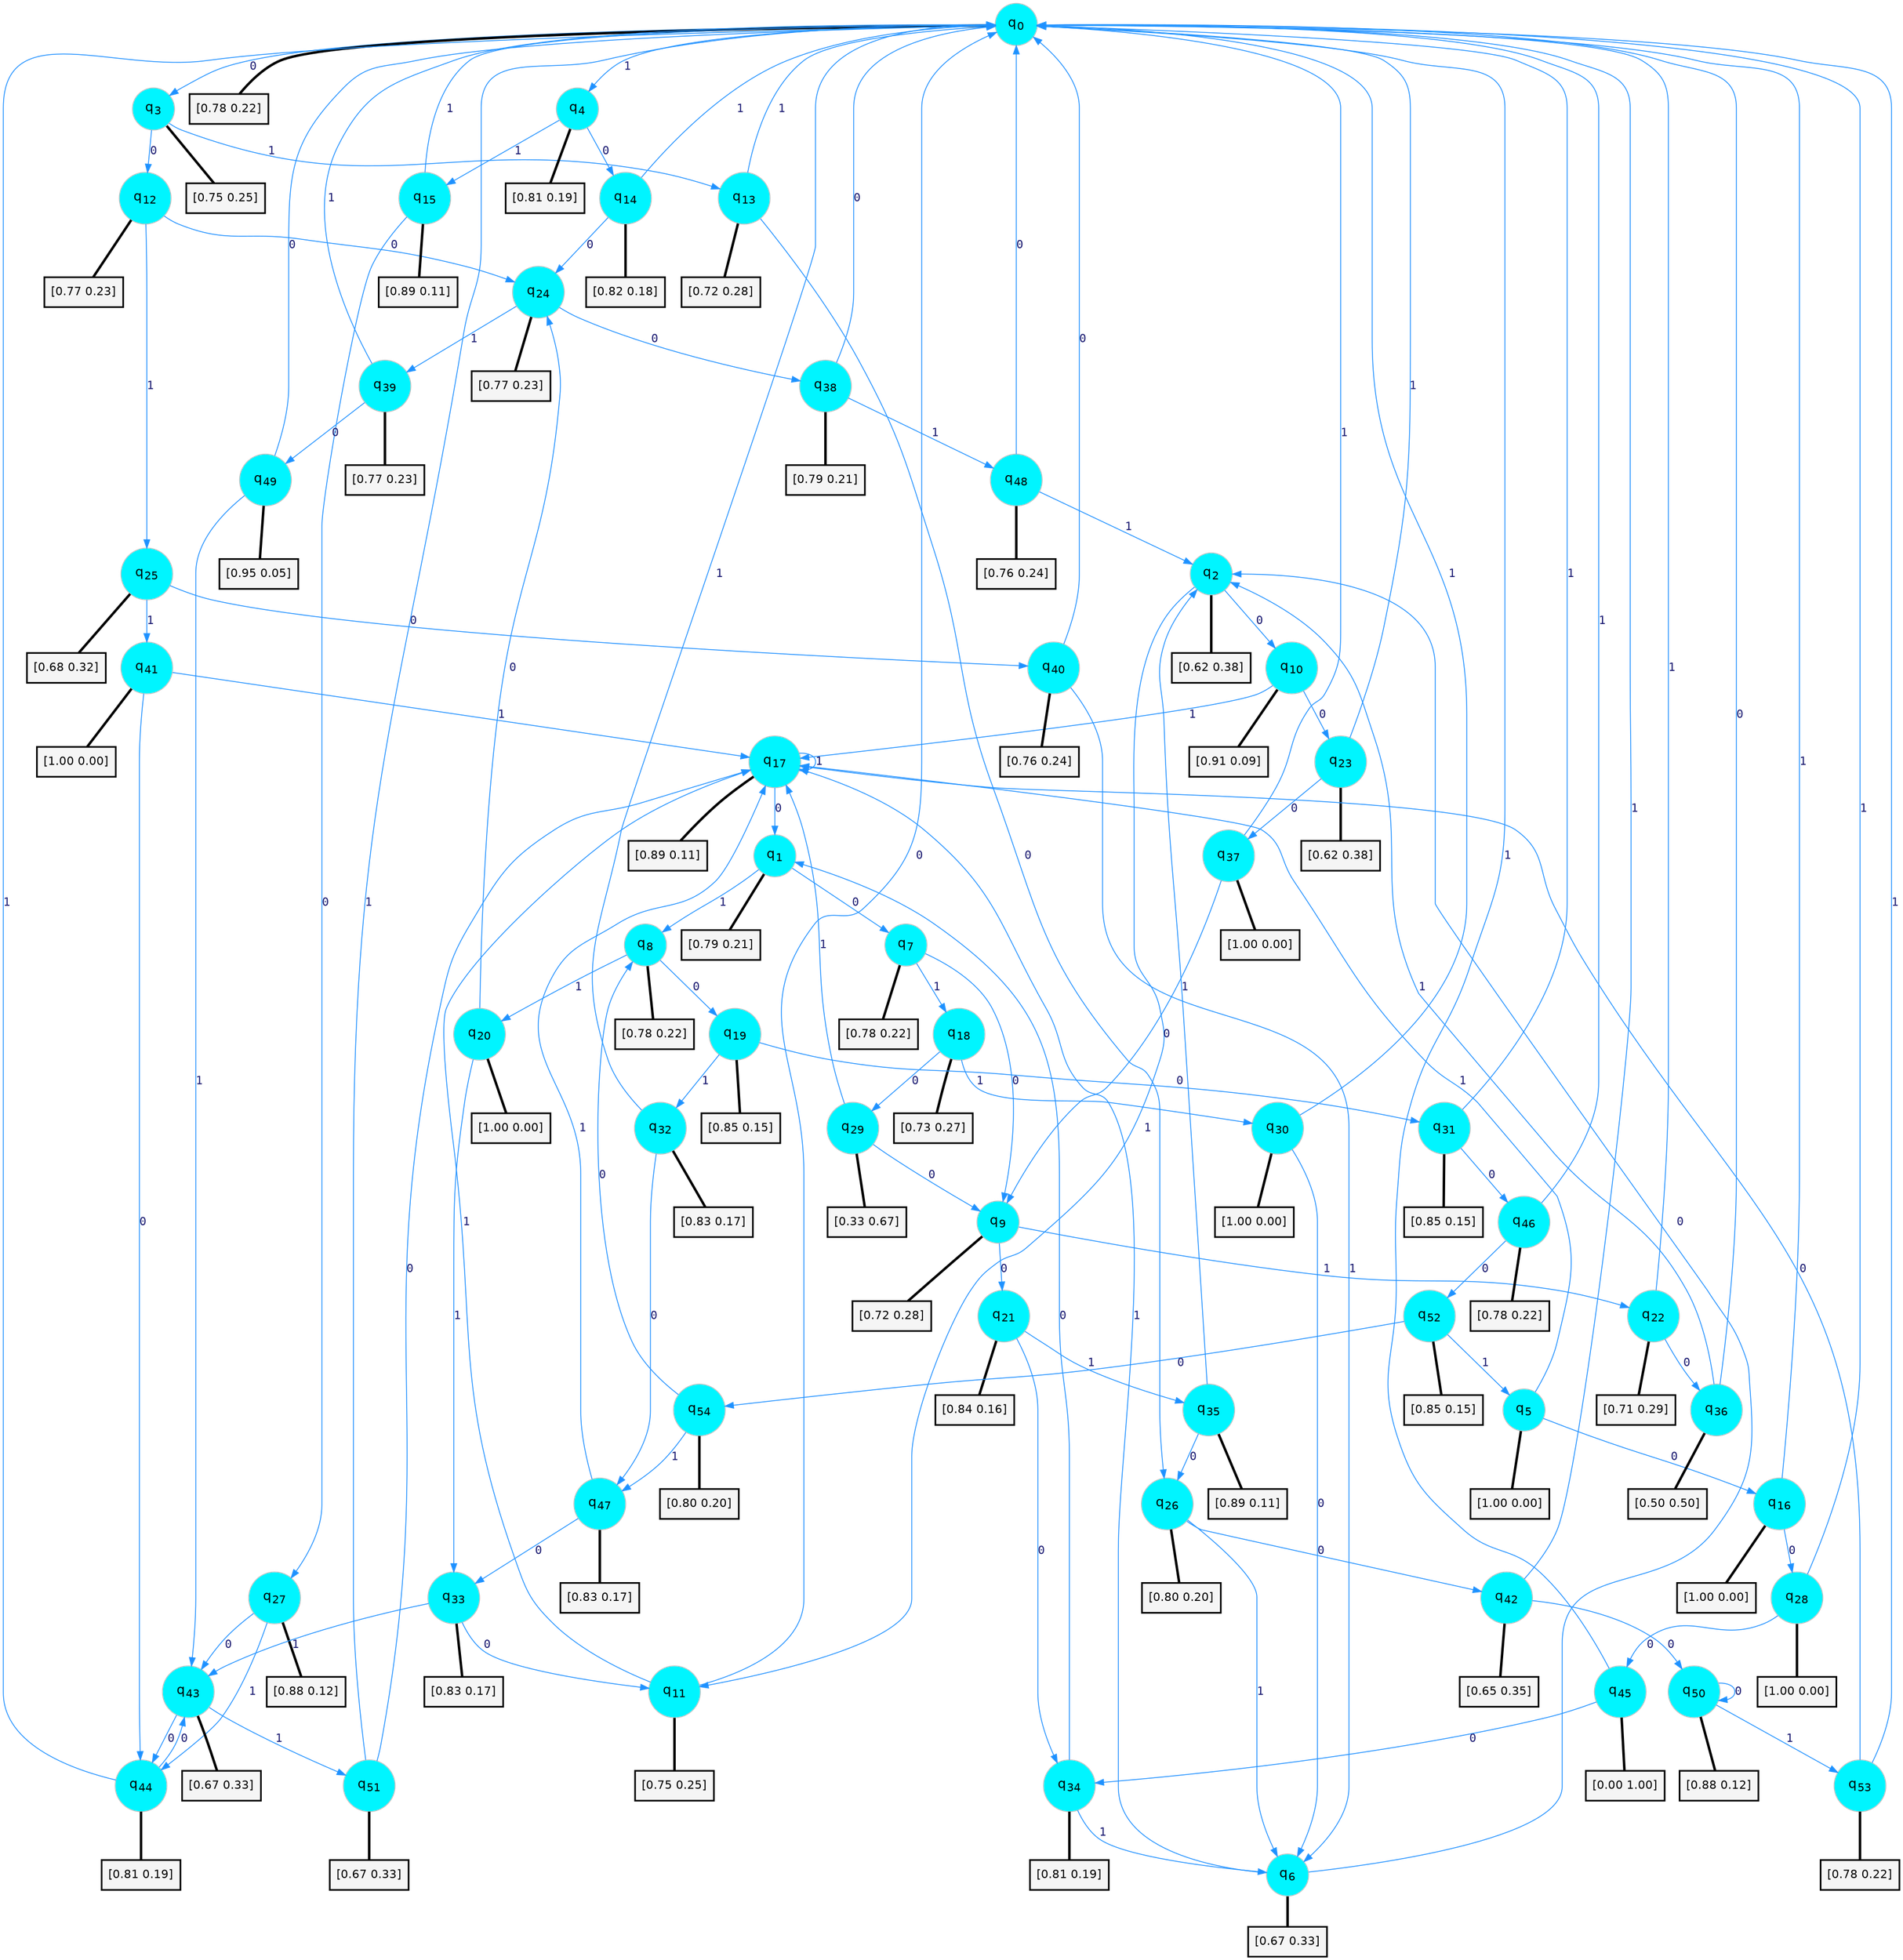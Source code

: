 digraph G {
graph [
bgcolor=transparent, dpi=300, rankdir=TD, size="40,25"];
node [
color=gray, fillcolor=turquoise1, fontcolor=black, fontname=Helvetica, fontsize=16, fontweight=bold, shape=circle, style=filled];
edge [
arrowsize=1, color=dodgerblue1, fontcolor=midnightblue, fontname=courier, fontweight=bold, penwidth=1, style=solid, weight=20];
0[label=<q<SUB>0</SUB>>];
1[label=<q<SUB>1</SUB>>];
2[label=<q<SUB>2</SUB>>];
3[label=<q<SUB>3</SUB>>];
4[label=<q<SUB>4</SUB>>];
5[label=<q<SUB>5</SUB>>];
6[label=<q<SUB>6</SUB>>];
7[label=<q<SUB>7</SUB>>];
8[label=<q<SUB>8</SUB>>];
9[label=<q<SUB>9</SUB>>];
10[label=<q<SUB>10</SUB>>];
11[label=<q<SUB>11</SUB>>];
12[label=<q<SUB>12</SUB>>];
13[label=<q<SUB>13</SUB>>];
14[label=<q<SUB>14</SUB>>];
15[label=<q<SUB>15</SUB>>];
16[label=<q<SUB>16</SUB>>];
17[label=<q<SUB>17</SUB>>];
18[label=<q<SUB>18</SUB>>];
19[label=<q<SUB>19</SUB>>];
20[label=<q<SUB>20</SUB>>];
21[label=<q<SUB>21</SUB>>];
22[label=<q<SUB>22</SUB>>];
23[label=<q<SUB>23</SUB>>];
24[label=<q<SUB>24</SUB>>];
25[label=<q<SUB>25</SUB>>];
26[label=<q<SUB>26</SUB>>];
27[label=<q<SUB>27</SUB>>];
28[label=<q<SUB>28</SUB>>];
29[label=<q<SUB>29</SUB>>];
30[label=<q<SUB>30</SUB>>];
31[label=<q<SUB>31</SUB>>];
32[label=<q<SUB>32</SUB>>];
33[label=<q<SUB>33</SUB>>];
34[label=<q<SUB>34</SUB>>];
35[label=<q<SUB>35</SUB>>];
36[label=<q<SUB>36</SUB>>];
37[label=<q<SUB>37</SUB>>];
38[label=<q<SUB>38</SUB>>];
39[label=<q<SUB>39</SUB>>];
40[label=<q<SUB>40</SUB>>];
41[label=<q<SUB>41</SUB>>];
42[label=<q<SUB>42</SUB>>];
43[label=<q<SUB>43</SUB>>];
44[label=<q<SUB>44</SUB>>];
45[label=<q<SUB>45</SUB>>];
46[label=<q<SUB>46</SUB>>];
47[label=<q<SUB>47</SUB>>];
48[label=<q<SUB>48</SUB>>];
49[label=<q<SUB>49</SUB>>];
50[label=<q<SUB>50</SUB>>];
51[label=<q<SUB>51</SUB>>];
52[label=<q<SUB>52</SUB>>];
53[label=<q<SUB>53</SUB>>];
54[label=<q<SUB>54</SUB>>];
55[label="[0.78 0.22]", shape=box,fontcolor=black, fontname=Helvetica, fontsize=14, penwidth=2, fillcolor=whitesmoke,color=black];
56[label="[0.79 0.21]", shape=box,fontcolor=black, fontname=Helvetica, fontsize=14, penwidth=2, fillcolor=whitesmoke,color=black];
57[label="[0.62 0.38]", shape=box,fontcolor=black, fontname=Helvetica, fontsize=14, penwidth=2, fillcolor=whitesmoke,color=black];
58[label="[0.75 0.25]", shape=box,fontcolor=black, fontname=Helvetica, fontsize=14, penwidth=2, fillcolor=whitesmoke,color=black];
59[label="[0.81 0.19]", shape=box,fontcolor=black, fontname=Helvetica, fontsize=14, penwidth=2, fillcolor=whitesmoke,color=black];
60[label="[1.00 0.00]", shape=box,fontcolor=black, fontname=Helvetica, fontsize=14, penwidth=2, fillcolor=whitesmoke,color=black];
61[label="[0.67 0.33]", shape=box,fontcolor=black, fontname=Helvetica, fontsize=14, penwidth=2, fillcolor=whitesmoke,color=black];
62[label="[0.78 0.22]", shape=box,fontcolor=black, fontname=Helvetica, fontsize=14, penwidth=2, fillcolor=whitesmoke,color=black];
63[label="[0.78 0.22]", shape=box,fontcolor=black, fontname=Helvetica, fontsize=14, penwidth=2, fillcolor=whitesmoke,color=black];
64[label="[0.72 0.28]", shape=box,fontcolor=black, fontname=Helvetica, fontsize=14, penwidth=2, fillcolor=whitesmoke,color=black];
65[label="[0.91 0.09]", shape=box,fontcolor=black, fontname=Helvetica, fontsize=14, penwidth=2, fillcolor=whitesmoke,color=black];
66[label="[0.75 0.25]", shape=box,fontcolor=black, fontname=Helvetica, fontsize=14, penwidth=2, fillcolor=whitesmoke,color=black];
67[label="[0.77 0.23]", shape=box,fontcolor=black, fontname=Helvetica, fontsize=14, penwidth=2, fillcolor=whitesmoke,color=black];
68[label="[0.72 0.28]", shape=box,fontcolor=black, fontname=Helvetica, fontsize=14, penwidth=2, fillcolor=whitesmoke,color=black];
69[label="[0.82 0.18]", shape=box,fontcolor=black, fontname=Helvetica, fontsize=14, penwidth=2, fillcolor=whitesmoke,color=black];
70[label="[0.89 0.11]", shape=box,fontcolor=black, fontname=Helvetica, fontsize=14, penwidth=2, fillcolor=whitesmoke,color=black];
71[label="[1.00 0.00]", shape=box,fontcolor=black, fontname=Helvetica, fontsize=14, penwidth=2, fillcolor=whitesmoke,color=black];
72[label="[0.89 0.11]", shape=box,fontcolor=black, fontname=Helvetica, fontsize=14, penwidth=2, fillcolor=whitesmoke,color=black];
73[label="[0.73 0.27]", shape=box,fontcolor=black, fontname=Helvetica, fontsize=14, penwidth=2, fillcolor=whitesmoke,color=black];
74[label="[0.85 0.15]", shape=box,fontcolor=black, fontname=Helvetica, fontsize=14, penwidth=2, fillcolor=whitesmoke,color=black];
75[label="[1.00 0.00]", shape=box,fontcolor=black, fontname=Helvetica, fontsize=14, penwidth=2, fillcolor=whitesmoke,color=black];
76[label="[0.84 0.16]", shape=box,fontcolor=black, fontname=Helvetica, fontsize=14, penwidth=2, fillcolor=whitesmoke,color=black];
77[label="[0.71 0.29]", shape=box,fontcolor=black, fontname=Helvetica, fontsize=14, penwidth=2, fillcolor=whitesmoke,color=black];
78[label="[0.62 0.38]", shape=box,fontcolor=black, fontname=Helvetica, fontsize=14, penwidth=2, fillcolor=whitesmoke,color=black];
79[label="[0.77 0.23]", shape=box,fontcolor=black, fontname=Helvetica, fontsize=14, penwidth=2, fillcolor=whitesmoke,color=black];
80[label="[0.68 0.32]", shape=box,fontcolor=black, fontname=Helvetica, fontsize=14, penwidth=2, fillcolor=whitesmoke,color=black];
81[label="[0.80 0.20]", shape=box,fontcolor=black, fontname=Helvetica, fontsize=14, penwidth=2, fillcolor=whitesmoke,color=black];
82[label="[0.88 0.12]", shape=box,fontcolor=black, fontname=Helvetica, fontsize=14, penwidth=2, fillcolor=whitesmoke,color=black];
83[label="[1.00 0.00]", shape=box,fontcolor=black, fontname=Helvetica, fontsize=14, penwidth=2, fillcolor=whitesmoke,color=black];
84[label="[0.33 0.67]", shape=box,fontcolor=black, fontname=Helvetica, fontsize=14, penwidth=2, fillcolor=whitesmoke,color=black];
85[label="[1.00 0.00]", shape=box,fontcolor=black, fontname=Helvetica, fontsize=14, penwidth=2, fillcolor=whitesmoke,color=black];
86[label="[0.85 0.15]", shape=box,fontcolor=black, fontname=Helvetica, fontsize=14, penwidth=2, fillcolor=whitesmoke,color=black];
87[label="[0.83 0.17]", shape=box,fontcolor=black, fontname=Helvetica, fontsize=14, penwidth=2, fillcolor=whitesmoke,color=black];
88[label="[0.83 0.17]", shape=box,fontcolor=black, fontname=Helvetica, fontsize=14, penwidth=2, fillcolor=whitesmoke,color=black];
89[label="[0.81 0.19]", shape=box,fontcolor=black, fontname=Helvetica, fontsize=14, penwidth=2, fillcolor=whitesmoke,color=black];
90[label="[0.89 0.11]", shape=box,fontcolor=black, fontname=Helvetica, fontsize=14, penwidth=2, fillcolor=whitesmoke,color=black];
91[label="[0.50 0.50]", shape=box,fontcolor=black, fontname=Helvetica, fontsize=14, penwidth=2, fillcolor=whitesmoke,color=black];
92[label="[1.00 0.00]", shape=box,fontcolor=black, fontname=Helvetica, fontsize=14, penwidth=2, fillcolor=whitesmoke,color=black];
93[label="[0.79 0.21]", shape=box,fontcolor=black, fontname=Helvetica, fontsize=14, penwidth=2, fillcolor=whitesmoke,color=black];
94[label="[0.77 0.23]", shape=box,fontcolor=black, fontname=Helvetica, fontsize=14, penwidth=2, fillcolor=whitesmoke,color=black];
95[label="[0.76 0.24]", shape=box,fontcolor=black, fontname=Helvetica, fontsize=14, penwidth=2, fillcolor=whitesmoke,color=black];
96[label="[1.00 0.00]", shape=box,fontcolor=black, fontname=Helvetica, fontsize=14, penwidth=2, fillcolor=whitesmoke,color=black];
97[label="[0.65 0.35]", shape=box,fontcolor=black, fontname=Helvetica, fontsize=14, penwidth=2, fillcolor=whitesmoke,color=black];
98[label="[0.67 0.33]", shape=box,fontcolor=black, fontname=Helvetica, fontsize=14, penwidth=2, fillcolor=whitesmoke,color=black];
99[label="[0.81 0.19]", shape=box,fontcolor=black, fontname=Helvetica, fontsize=14, penwidth=2, fillcolor=whitesmoke,color=black];
100[label="[0.00 1.00]", shape=box,fontcolor=black, fontname=Helvetica, fontsize=14, penwidth=2, fillcolor=whitesmoke,color=black];
101[label="[0.78 0.22]", shape=box,fontcolor=black, fontname=Helvetica, fontsize=14, penwidth=2, fillcolor=whitesmoke,color=black];
102[label="[0.83 0.17]", shape=box,fontcolor=black, fontname=Helvetica, fontsize=14, penwidth=2, fillcolor=whitesmoke,color=black];
103[label="[0.76 0.24]", shape=box,fontcolor=black, fontname=Helvetica, fontsize=14, penwidth=2, fillcolor=whitesmoke,color=black];
104[label="[0.95 0.05]", shape=box,fontcolor=black, fontname=Helvetica, fontsize=14, penwidth=2, fillcolor=whitesmoke,color=black];
105[label="[0.88 0.12]", shape=box,fontcolor=black, fontname=Helvetica, fontsize=14, penwidth=2, fillcolor=whitesmoke,color=black];
106[label="[0.67 0.33]", shape=box,fontcolor=black, fontname=Helvetica, fontsize=14, penwidth=2, fillcolor=whitesmoke,color=black];
107[label="[0.85 0.15]", shape=box,fontcolor=black, fontname=Helvetica, fontsize=14, penwidth=2, fillcolor=whitesmoke,color=black];
108[label="[0.78 0.22]", shape=box,fontcolor=black, fontname=Helvetica, fontsize=14, penwidth=2, fillcolor=whitesmoke,color=black];
109[label="[0.80 0.20]", shape=box,fontcolor=black, fontname=Helvetica, fontsize=14, penwidth=2, fillcolor=whitesmoke,color=black];
0->3 [label=0];
0->4 [label=1];
0->55 [arrowhead=none, penwidth=3,color=black];
1->7 [label=0];
1->8 [label=1];
1->56 [arrowhead=none, penwidth=3,color=black];
2->10 [label=0];
2->11 [label=1];
2->57 [arrowhead=none, penwidth=3,color=black];
3->12 [label=0];
3->13 [label=1];
3->58 [arrowhead=none, penwidth=3,color=black];
4->14 [label=0];
4->15 [label=1];
4->59 [arrowhead=none, penwidth=3,color=black];
5->16 [label=0];
5->17 [label=1];
5->60 [arrowhead=none, penwidth=3,color=black];
6->2 [label=0];
6->17 [label=1];
6->61 [arrowhead=none, penwidth=3,color=black];
7->9 [label=0];
7->18 [label=1];
7->62 [arrowhead=none, penwidth=3,color=black];
8->19 [label=0];
8->20 [label=1];
8->63 [arrowhead=none, penwidth=3,color=black];
9->21 [label=0];
9->22 [label=1];
9->64 [arrowhead=none, penwidth=3,color=black];
10->23 [label=0];
10->17 [label=1];
10->65 [arrowhead=none, penwidth=3,color=black];
11->0 [label=0];
11->17 [label=1];
11->66 [arrowhead=none, penwidth=3,color=black];
12->24 [label=0];
12->25 [label=1];
12->67 [arrowhead=none, penwidth=3,color=black];
13->26 [label=0];
13->0 [label=1];
13->68 [arrowhead=none, penwidth=3,color=black];
14->24 [label=0];
14->0 [label=1];
14->69 [arrowhead=none, penwidth=3,color=black];
15->27 [label=0];
15->0 [label=1];
15->70 [arrowhead=none, penwidth=3,color=black];
16->28 [label=0];
16->0 [label=1];
16->71 [arrowhead=none, penwidth=3,color=black];
17->1 [label=0];
17->17 [label=1];
17->72 [arrowhead=none, penwidth=3,color=black];
18->29 [label=0];
18->30 [label=1];
18->73 [arrowhead=none, penwidth=3,color=black];
19->31 [label=0];
19->32 [label=1];
19->74 [arrowhead=none, penwidth=3,color=black];
20->24 [label=0];
20->33 [label=1];
20->75 [arrowhead=none, penwidth=3,color=black];
21->34 [label=0];
21->35 [label=1];
21->76 [arrowhead=none, penwidth=3,color=black];
22->36 [label=0];
22->0 [label=1];
22->77 [arrowhead=none, penwidth=3,color=black];
23->37 [label=0];
23->0 [label=1];
23->78 [arrowhead=none, penwidth=3,color=black];
24->38 [label=0];
24->39 [label=1];
24->79 [arrowhead=none, penwidth=3,color=black];
25->40 [label=0];
25->41 [label=1];
25->80 [arrowhead=none, penwidth=3,color=black];
26->42 [label=0];
26->6 [label=1];
26->81 [arrowhead=none, penwidth=3,color=black];
27->43 [label=0];
27->44 [label=1];
27->82 [arrowhead=none, penwidth=3,color=black];
28->45 [label=0];
28->0 [label=1];
28->83 [arrowhead=none, penwidth=3,color=black];
29->9 [label=0];
29->17 [label=1];
29->84 [arrowhead=none, penwidth=3,color=black];
30->6 [label=0];
30->0 [label=1];
30->85 [arrowhead=none, penwidth=3,color=black];
31->46 [label=0];
31->0 [label=1];
31->86 [arrowhead=none, penwidth=3,color=black];
32->47 [label=0];
32->0 [label=1];
32->87 [arrowhead=none, penwidth=3,color=black];
33->11 [label=0];
33->43 [label=1];
33->88 [arrowhead=none, penwidth=3,color=black];
34->1 [label=0];
34->6 [label=1];
34->89 [arrowhead=none, penwidth=3,color=black];
35->26 [label=0];
35->2 [label=1];
35->90 [arrowhead=none, penwidth=3,color=black];
36->0 [label=0];
36->2 [label=1];
36->91 [arrowhead=none, penwidth=3,color=black];
37->9 [label=0];
37->0 [label=1];
37->92 [arrowhead=none, penwidth=3,color=black];
38->0 [label=0];
38->48 [label=1];
38->93 [arrowhead=none, penwidth=3,color=black];
39->49 [label=0];
39->0 [label=1];
39->94 [arrowhead=none, penwidth=3,color=black];
40->0 [label=0];
40->6 [label=1];
40->95 [arrowhead=none, penwidth=3,color=black];
41->44 [label=0];
41->17 [label=1];
41->96 [arrowhead=none, penwidth=3,color=black];
42->50 [label=0];
42->0 [label=1];
42->97 [arrowhead=none, penwidth=3,color=black];
43->44 [label=0];
43->51 [label=1];
43->98 [arrowhead=none, penwidth=3,color=black];
44->43 [label=0];
44->0 [label=1];
44->99 [arrowhead=none, penwidth=3,color=black];
45->34 [label=0];
45->0 [label=1];
45->100 [arrowhead=none, penwidth=3,color=black];
46->52 [label=0];
46->0 [label=1];
46->101 [arrowhead=none, penwidth=3,color=black];
47->33 [label=0];
47->17 [label=1];
47->102 [arrowhead=none, penwidth=3,color=black];
48->0 [label=0];
48->2 [label=1];
48->103 [arrowhead=none, penwidth=3,color=black];
49->0 [label=0];
49->43 [label=1];
49->104 [arrowhead=none, penwidth=3,color=black];
50->50 [label=0];
50->53 [label=1];
50->105 [arrowhead=none, penwidth=3,color=black];
51->17 [label=0];
51->0 [label=1];
51->106 [arrowhead=none, penwidth=3,color=black];
52->54 [label=0];
52->5 [label=1];
52->107 [arrowhead=none, penwidth=3,color=black];
53->17 [label=0];
53->0 [label=1];
53->108 [arrowhead=none, penwidth=3,color=black];
54->8 [label=0];
54->47 [label=1];
54->109 [arrowhead=none, penwidth=3,color=black];
}

